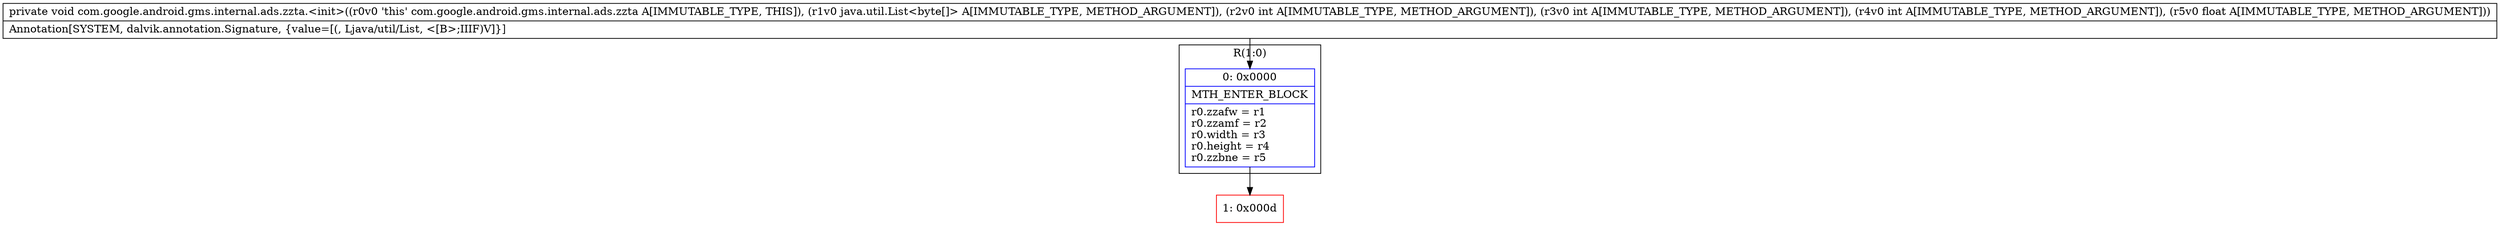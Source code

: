 digraph "CFG forcom.google.android.gms.internal.ads.zzta.\<init\>(Ljava\/util\/List;IIIF)V" {
subgraph cluster_Region_2064861161 {
label = "R(1:0)";
node [shape=record,color=blue];
Node_0 [shape=record,label="{0\:\ 0x0000|MTH_ENTER_BLOCK\l|r0.zzafw = r1\lr0.zzamf = r2\lr0.width = r3\lr0.height = r4\lr0.zzbne = r5\l}"];
}
Node_1 [shape=record,color=red,label="{1\:\ 0x000d}"];
MethodNode[shape=record,label="{private void com.google.android.gms.internal.ads.zzta.\<init\>((r0v0 'this' com.google.android.gms.internal.ads.zzta A[IMMUTABLE_TYPE, THIS]), (r1v0 java.util.List\<byte[]\> A[IMMUTABLE_TYPE, METHOD_ARGUMENT]), (r2v0 int A[IMMUTABLE_TYPE, METHOD_ARGUMENT]), (r3v0 int A[IMMUTABLE_TYPE, METHOD_ARGUMENT]), (r4v0 int A[IMMUTABLE_TYPE, METHOD_ARGUMENT]), (r5v0 float A[IMMUTABLE_TYPE, METHOD_ARGUMENT]))  | Annotation[SYSTEM, dalvik.annotation.Signature, \{value=[(, Ljava\/util\/List, \<[B\>;IIIF)V]\}]\l}"];
MethodNode -> Node_0;
Node_0 -> Node_1;
}

